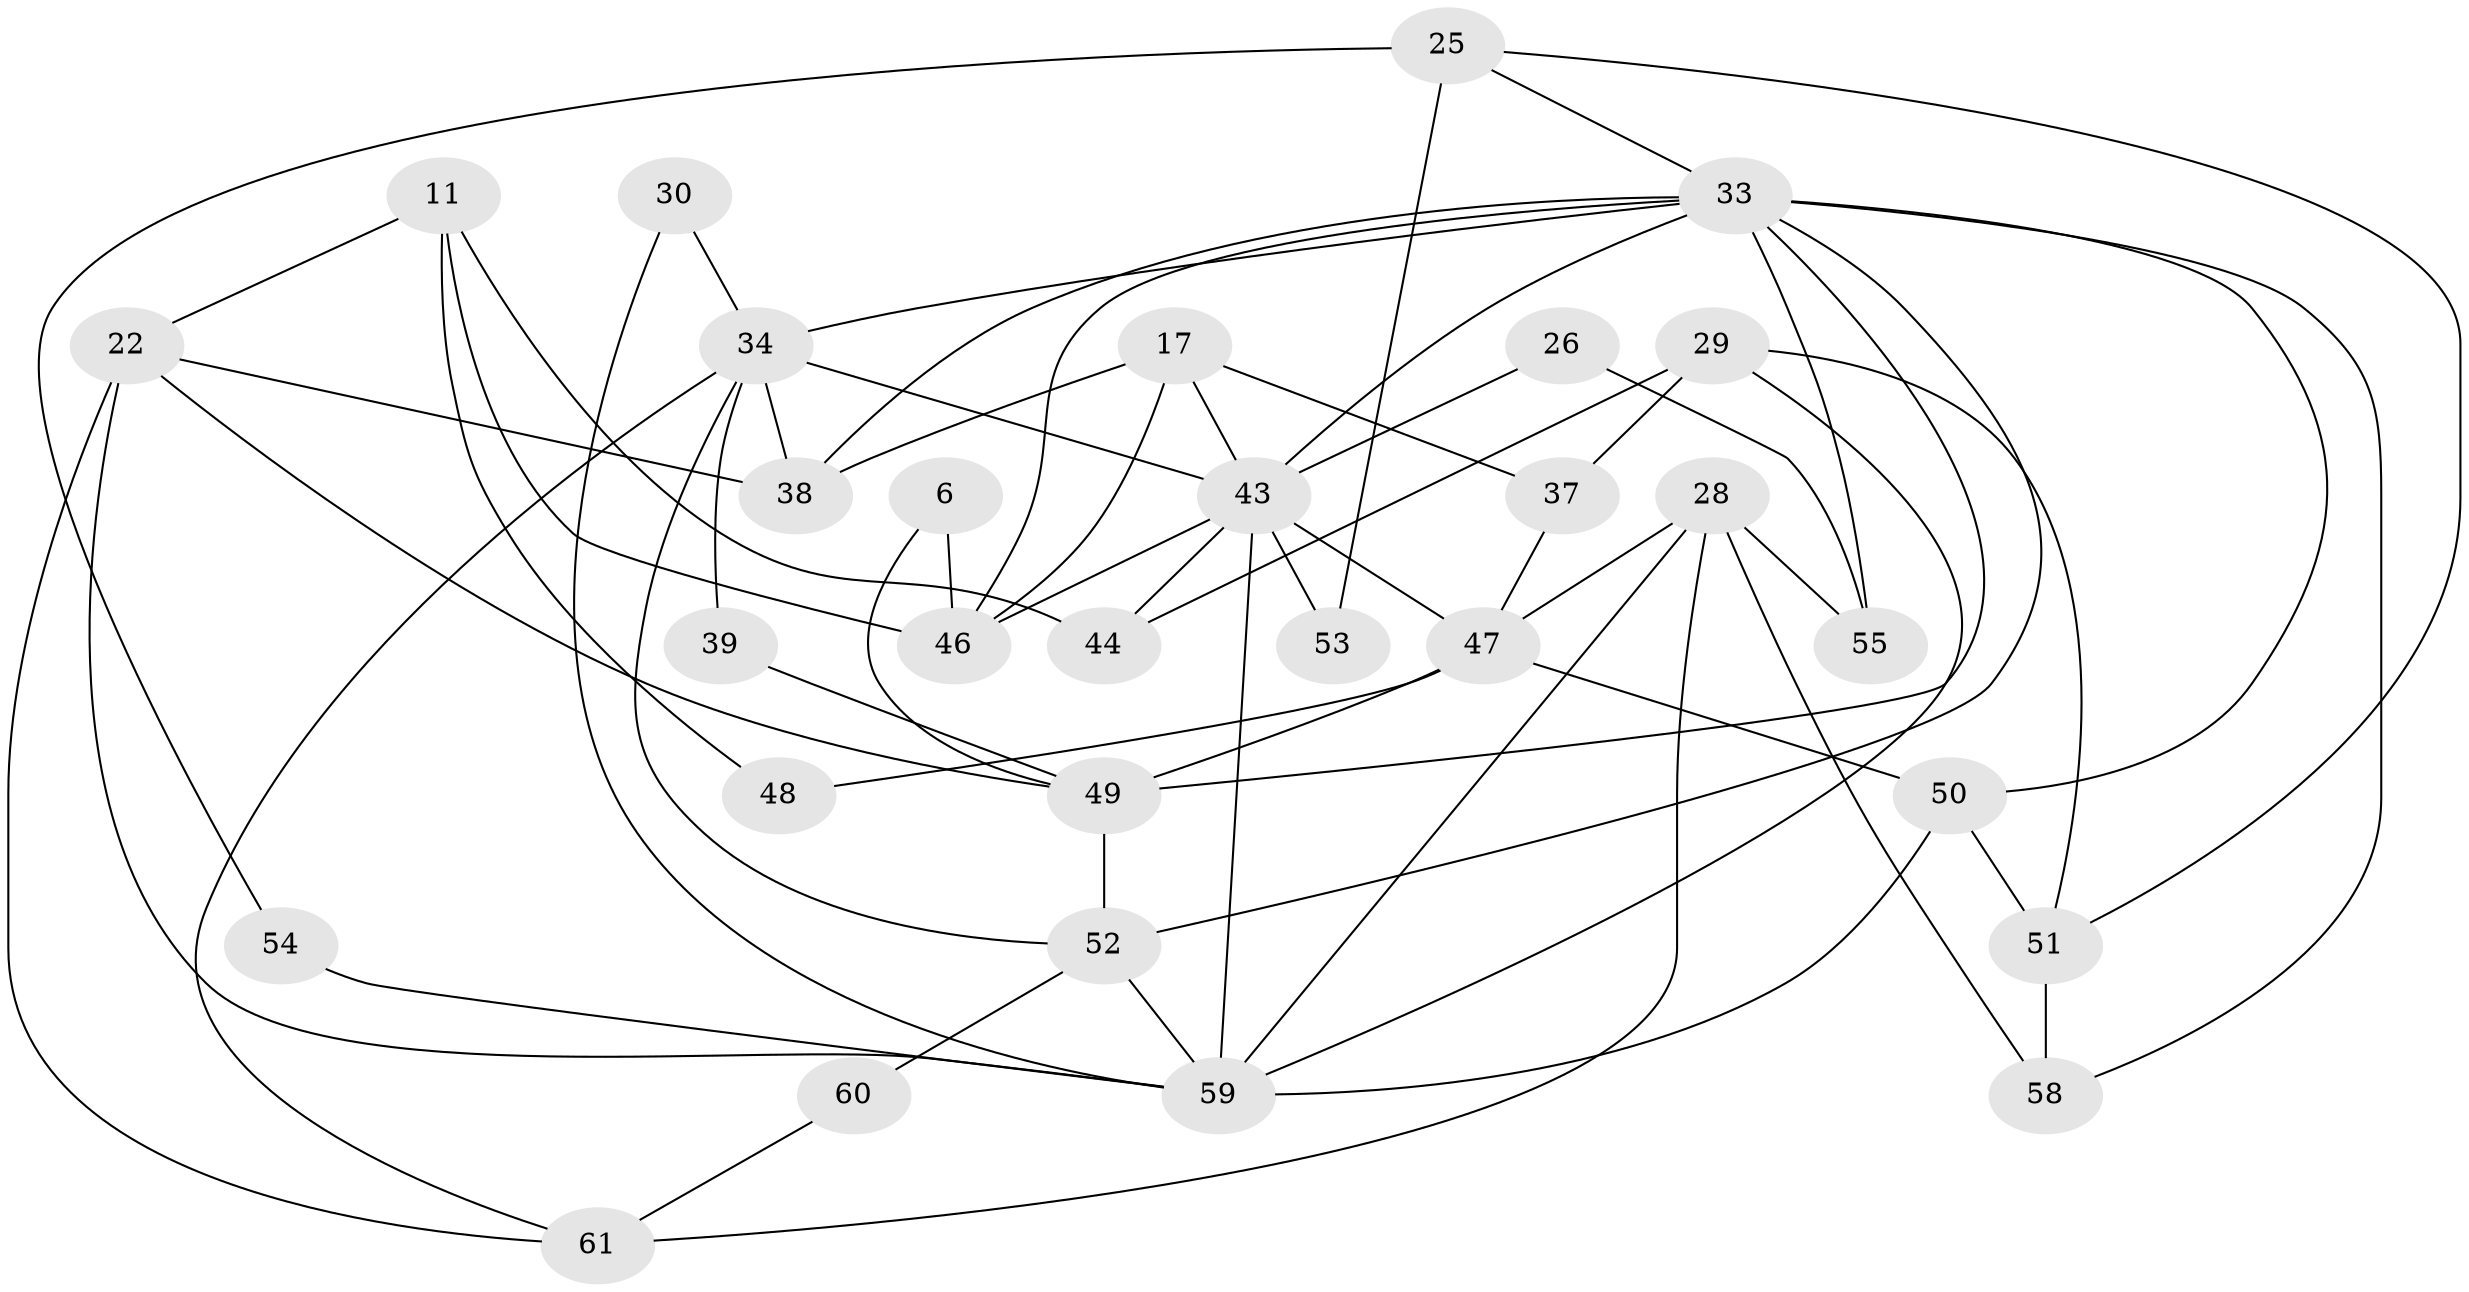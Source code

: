 // original degree distribution, {6: 0.09836065573770492, 3: 0.26229508196721313, 4: 0.19672131147540983, 2: 0.21311475409836064, 8: 0.06557377049180328, 5: 0.13114754098360656, 7: 0.03278688524590164}
// Generated by graph-tools (version 1.1) at 2025/50/03/09/25 04:50:12]
// undirected, 30 vertices, 63 edges
graph export_dot {
graph [start="1"]
  node [color=gray90,style=filled];
  6;
  11;
  17;
  22 [super="+15"];
  25;
  26;
  28;
  29;
  30;
  33 [super="+12+9+32"];
  34;
  37 [super="+13"];
  38 [super="+20"];
  39;
  43 [super="+19+42+35"];
  44 [super="+4"];
  46 [super="+23"];
  47 [super="+31"];
  48;
  49 [super="+21"];
  50;
  51 [super="+10+41"];
  52 [super="+45+3"];
  53 [super="+2"];
  54;
  55 [super="+36"];
  58 [super="+5+24"];
  59 [super="+40+57"];
  60;
  61;
  6 -- 46;
  6 -- 49;
  11 -- 46 [weight=2];
  11 -- 44;
  11 -- 48;
  11 -- 22;
  17 -- 46 [weight=2];
  17 -- 37;
  17 -- 43;
  17 -- 38 [weight=2];
  22 -- 59;
  22 -- 61;
  22 -- 49;
  22 -- 38;
  25 -- 53 [weight=2];
  25 -- 54;
  25 -- 51;
  25 -- 33;
  26 -- 43;
  26 -- 55;
  28 -- 61;
  28 -- 58 [weight=2];
  28 -- 47;
  28 -- 55;
  28 -- 59;
  29 -- 44 [weight=2];
  29 -- 37;
  29 -- 51;
  29 -- 59;
  30 -- 34;
  30 -- 59;
  33 -- 55 [weight=2];
  33 -- 46 [weight=2];
  33 -- 49 [weight=4];
  33 -- 50;
  33 -- 52;
  33 -- 58 [weight=2];
  33 -- 43 [weight=2];
  33 -- 34;
  33 -- 38 [weight=4];
  34 -- 39;
  34 -- 61;
  34 -- 43;
  34 -- 38 [weight=2];
  34 -- 52;
  37 -- 47;
  39 -- 49;
  43 -- 46 [weight=2];
  43 -- 53 [weight=3];
  43 -- 44 [weight=2];
  43 -- 47 [weight=2];
  43 -- 59 [weight=3];
  47 -- 48;
  47 -- 49;
  47 -- 50;
  49 -- 52 [weight=2];
  50 -- 59;
  50 -- 51 [weight=2];
  51 -- 58;
  52 -- 59 [weight=2];
  52 -- 60;
  54 -- 59;
  60 -- 61;
}
